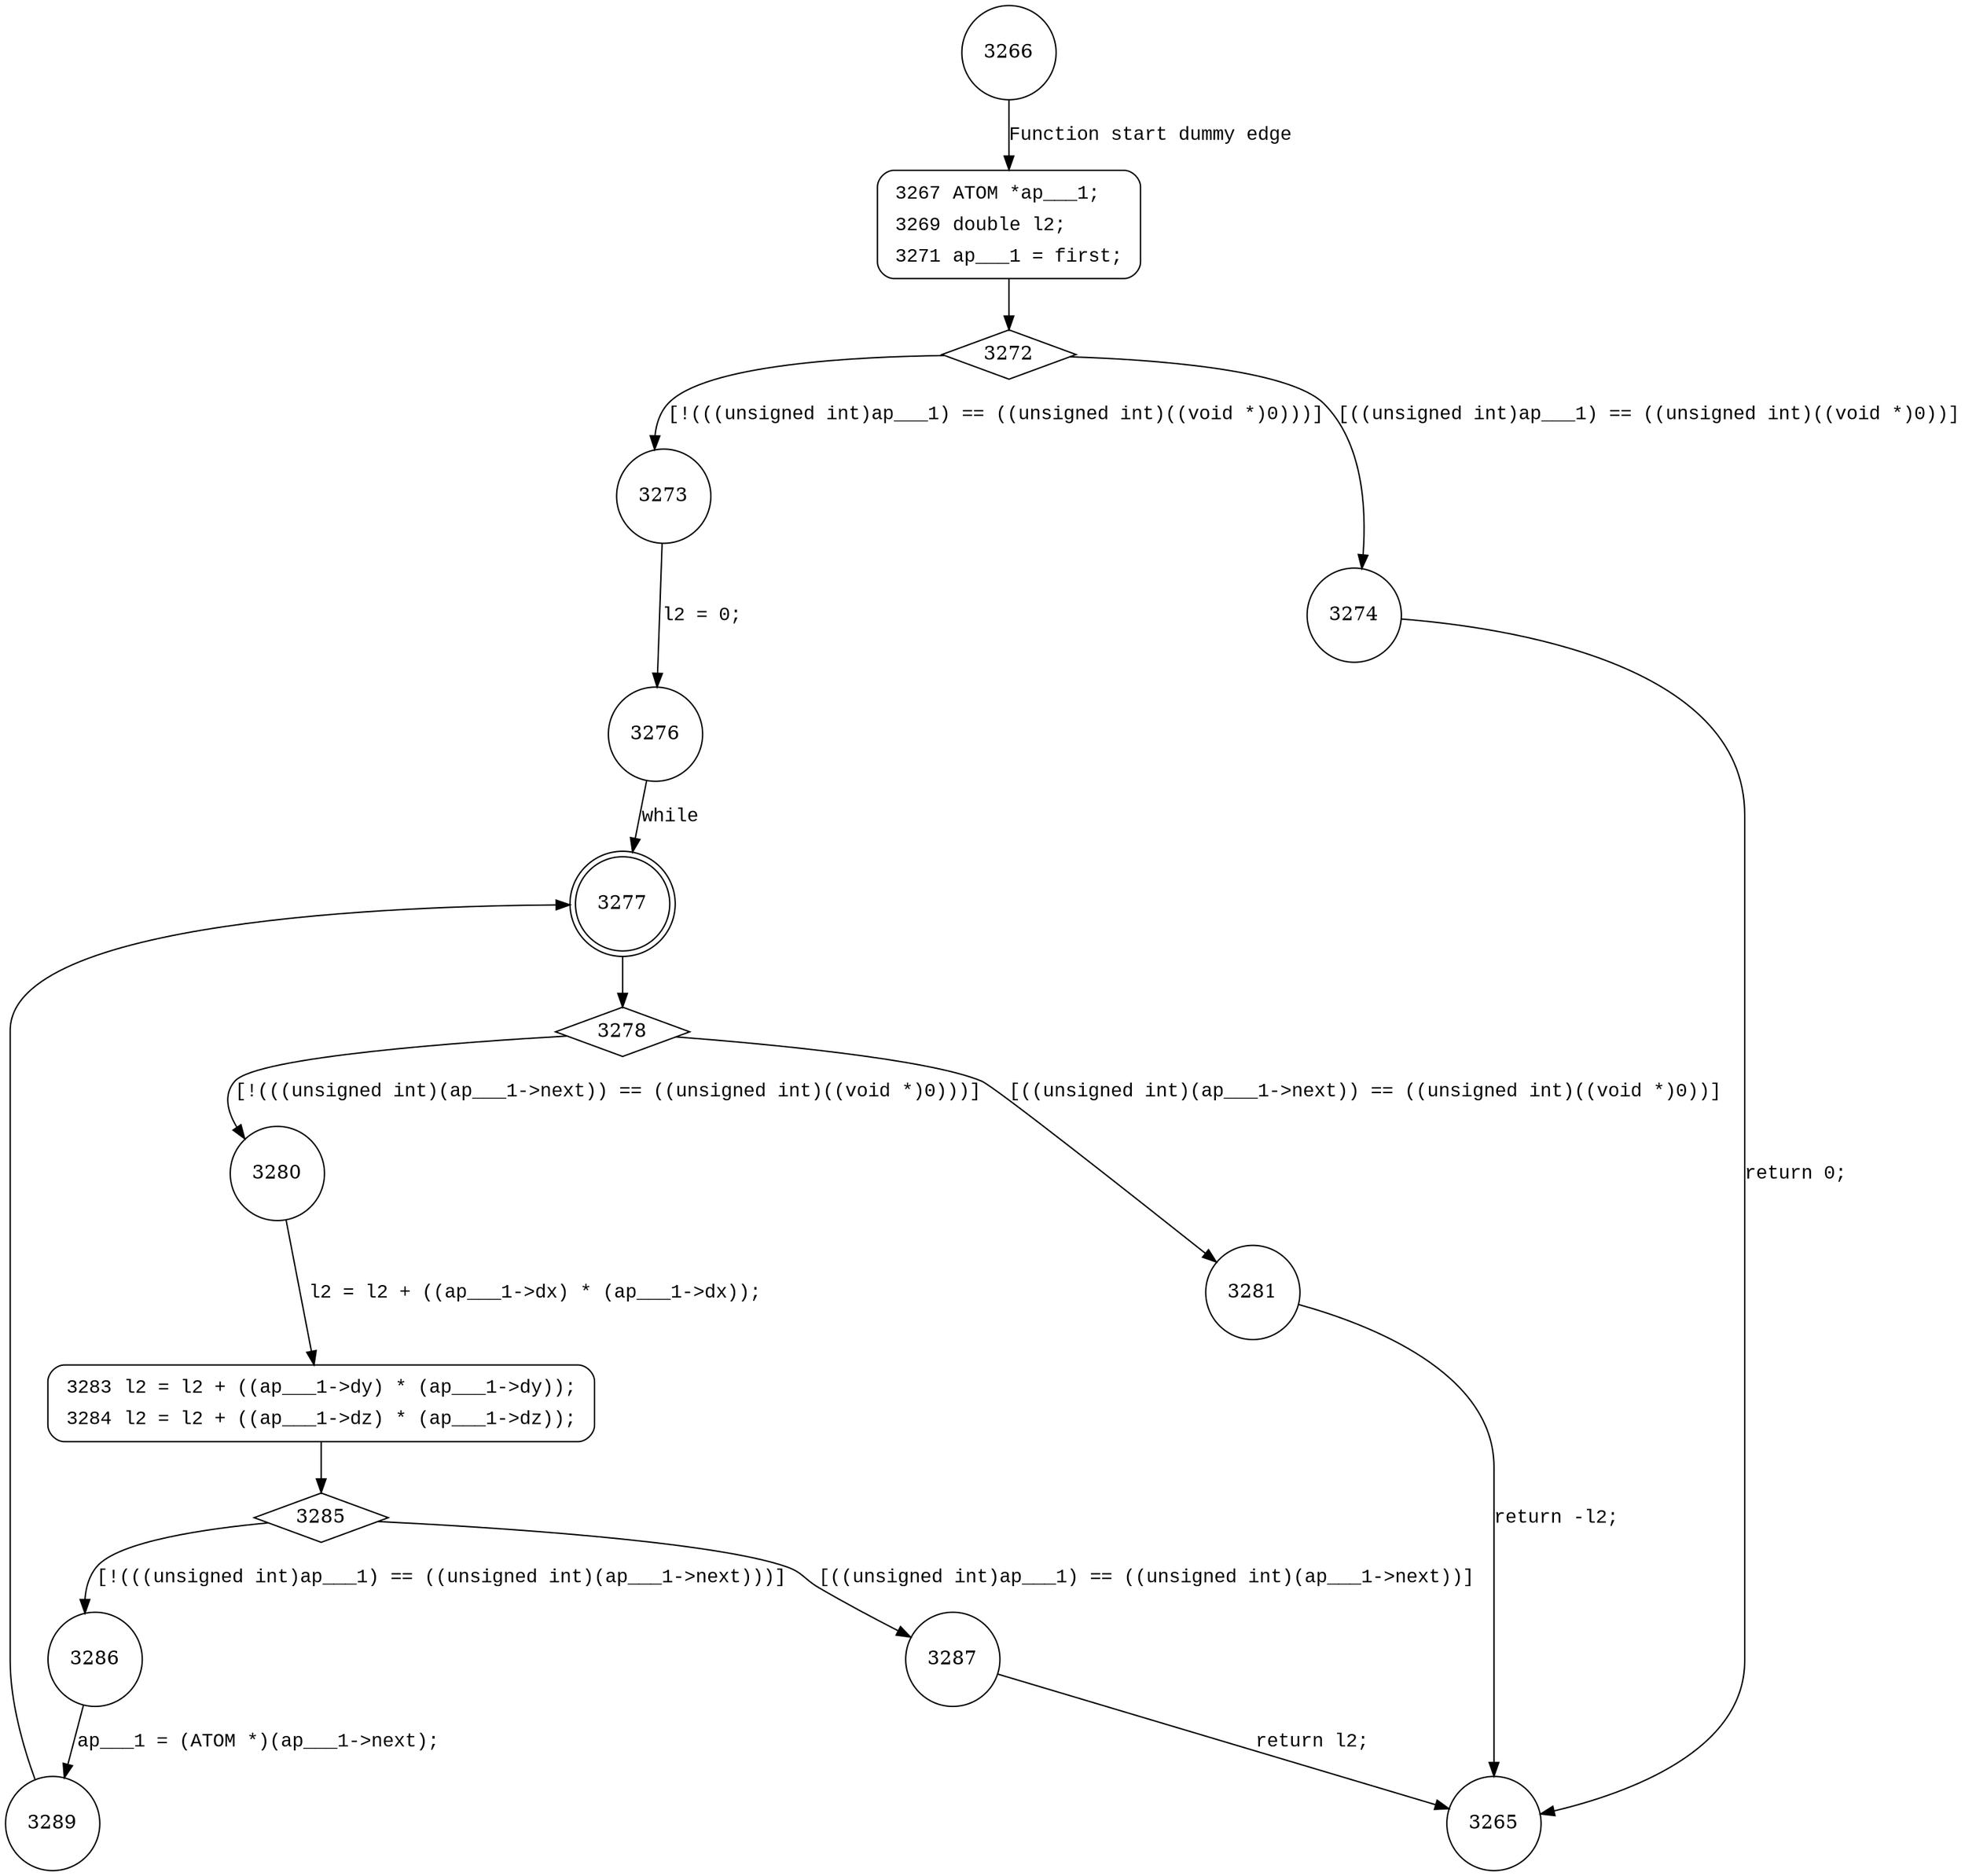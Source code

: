 digraph a_l2_d {
3266 [shape="circle"]
3267 [shape="circle"]
3272 [shape="diamond"]
3273 [shape="circle"]
3274 [shape="circle"]
3276 [shape="circle"]
3277 [shape="doublecircle"]
3278 [shape="diamond"]
3280 [shape="circle"]
3281 [shape="circle"]
3283 [shape="circle"]
3285 [shape="diamond"]
3286 [shape="circle"]
3287 [shape="circle"]
3289 [shape="circle"]
3265 [shape="circle"]
3267 [style="filled,bold" penwidth="1" fillcolor="white" fontname="Courier New" shape="Mrecord" label=<<table border="0" cellborder="0" cellpadding="3" bgcolor="white"><tr><td align="right">3267</td><td align="left">ATOM *ap___1;</td></tr><tr><td align="right">3269</td><td align="left">double l2;</td></tr><tr><td align="right">3271</td><td align="left">ap___1 = first;</td></tr></table>>]
3267 -> 3272[label=""]
3283 [style="filled,bold" penwidth="1" fillcolor="white" fontname="Courier New" shape="Mrecord" label=<<table border="0" cellborder="0" cellpadding="3" bgcolor="white"><tr><td align="right">3283</td><td align="left">l2 = l2 + ((ap___1-&gt;dy) * (ap___1-&gt;dy));</td></tr><tr><td align="right">3284</td><td align="left">l2 = l2 + ((ap___1-&gt;dz) * (ap___1-&gt;dz));</td></tr></table>>]
3283 -> 3285[label=""]
3266 -> 3267 [label="Function start dummy edge" fontname="Courier New"]
3272 -> 3273 [label="[!(((unsigned int)ap___1) == ((unsigned int)((void *)0)))]" fontname="Courier New"]
3272 -> 3274 [label="[((unsigned int)ap___1) == ((unsigned int)((void *)0))]" fontname="Courier New"]
3273 -> 3276 [label="l2 = 0;" fontname="Courier New"]
3277 -> 3278 [label="" fontname="Courier New"]
3278 -> 3280 [label="[!(((unsigned int)(ap___1->next)) == ((unsigned int)((void *)0)))]" fontname="Courier New"]
3278 -> 3281 [label="[((unsigned int)(ap___1->next)) == ((unsigned int)((void *)0))]" fontname="Courier New"]
3280 -> 3283 [label="l2 = l2 + ((ap___1->dx) * (ap___1->dx));" fontname="Courier New"]
3285 -> 3286 [label="[!(((unsigned int)ap___1) == ((unsigned int)(ap___1->next)))]" fontname="Courier New"]
3285 -> 3287 [label="[((unsigned int)ap___1) == ((unsigned int)(ap___1->next))]" fontname="Courier New"]
3286 -> 3289 [label="ap___1 = (ATOM *)(ap___1->next);" fontname="Courier New"]
3274 -> 3265 [label="return 0;" fontname="Courier New"]
3276 -> 3277 [label="while" fontname="Courier New"]
3281 -> 3265 [label="return -l2;" fontname="Courier New"]
3287 -> 3265 [label="return l2;" fontname="Courier New"]
3289 -> 3277 [label="" fontname="Courier New"]
}